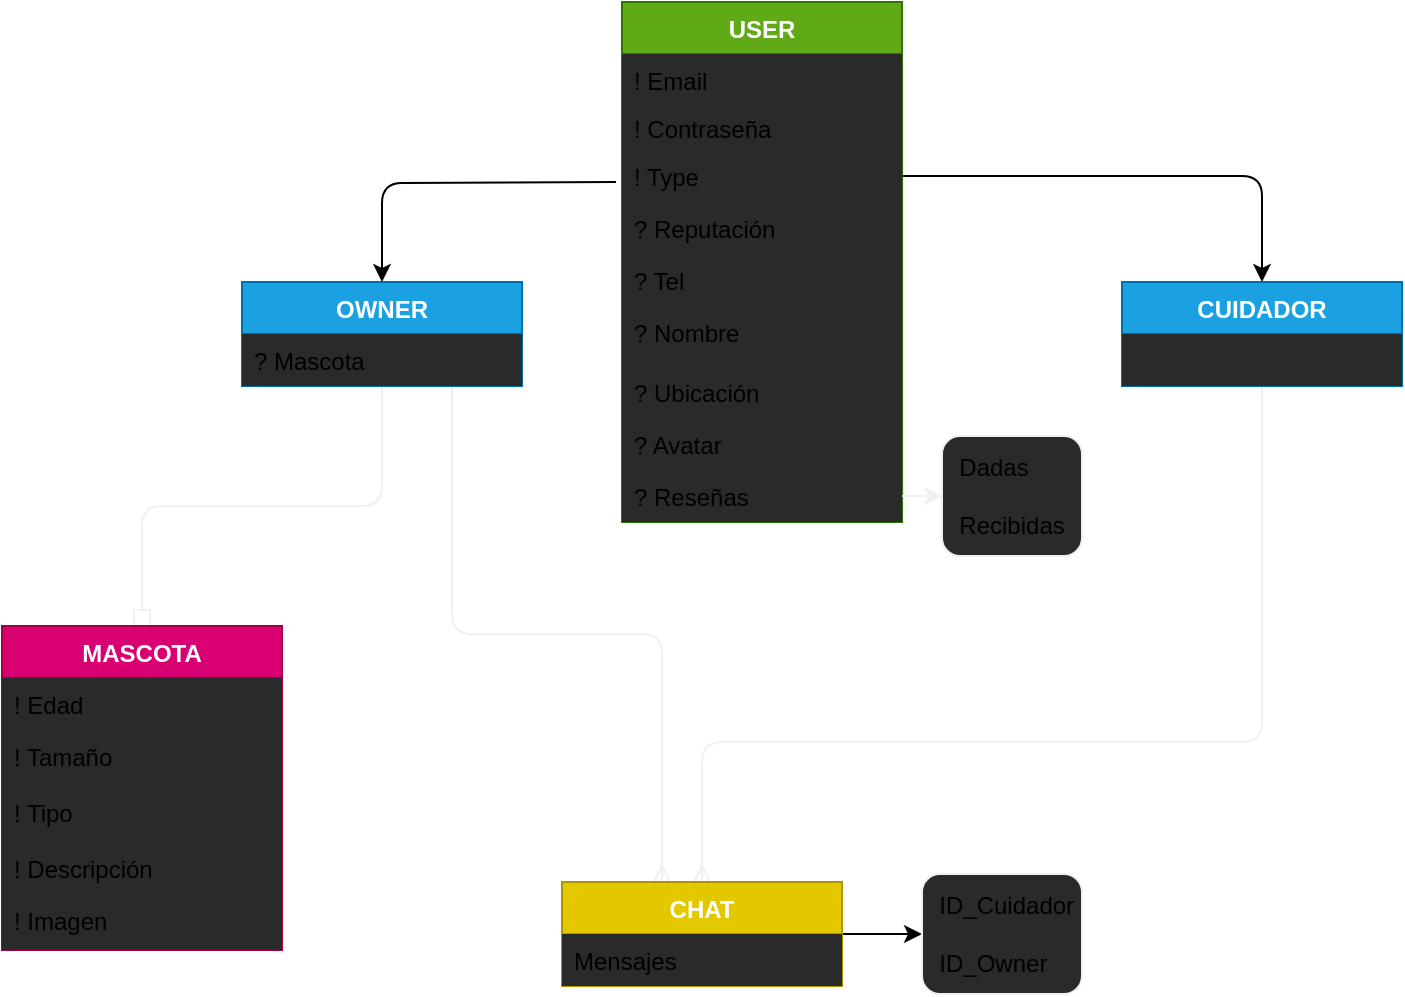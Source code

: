 <mxfile version="13.10.0" type="embed">
    <diagram id="NVehdqpk39zhvvLtluJd" name="Page-1">
        <mxGraphModel dx="953" dy="656" grid="1" gridSize="10" guides="1" tooltips="1" connect="1" arrows="1" fold="1" page="1" pageScale="1" pageWidth="850" pageHeight="1100" math="0" shadow="0">
            <root>
                <mxCell id="0"/>
                <mxCell id="1" parent="0"/>
                <mxCell id="85" style="edgeStyle=orthogonalEdgeStyle;curved=0;rounded=1;sketch=0;orthogonalLoop=1;jettySize=auto;html=1;entryX=0.5;entryY=0;entryDx=0;entryDy=0;strokeColor=#f0f0f0;endArrow=box;endFill=0;" parent="1" source="29" target="53" edge="1">
                    <mxGeometry relative="1" as="geometry"/>
                </mxCell>
                <mxCell id="98" style="rounded=1;sketch=0;orthogonalLoop=1;jettySize=auto;elbow=vertical;html=1;exitX=0.75;exitY=1;exitDx=0;exitDy=0;strokeColor=#f0f0f0;edgeStyle=elbowEdgeStyle;endArrow=ERmany;endFill=0;entryX=0.357;entryY=0;entryDx=0;entryDy=0;entryPerimeter=0;" parent="1" source="29" edge="1" target="87">
                    <mxGeometry relative="1" as="geometry">
                        <mxPoint x="540" y="380" as="targetPoint"/>
                    </mxGeometry>
                </mxCell>
                <mxCell id="29" value="OWNER" style="swimlane;fontStyle=1;childLayout=stackLayout;horizontal=1;startSize=26;fillColor=#1ba1e2;horizontalStack=0;resizeParent=1;resizeParentMax=0;resizeLast=0;collapsible=1;marginBottom=0;rounded=0;sketch=0;strokeColor=#006EAF;fontColor=#ffffff;swimlaneFillColor=#ffffff;" parent="1" vertex="1">
                    <mxGeometry x="160" y="210" width="140" height="52" as="geometry"/>
                </mxCell>
                <mxCell id="31" value="? Mascota" style="text;strokeColor=none;align=left;verticalAlign=top;spacingLeft=4;spacingRight=4;overflow=hidden;rotatable=0;points=[[0,0.5],[1,0.5]];portConstraint=eastwest;fillColor=#2a2a2a;" parent="29" vertex="1">
                    <mxGeometry y="26" width="140" height="26" as="geometry"/>
                </mxCell>
                <mxCell id="44" style="edgeStyle=orthogonalEdgeStyle;curved=0;rounded=1;sketch=0;orthogonalLoop=1;jettySize=auto;html=1;entryX=0.5;entryY=0;entryDx=0;entryDy=0;exitX=1;exitY=0.5;exitDx=0;exitDy=0;" parent="1" target="40" edge="1" source="43">
                    <mxGeometry relative="1" as="geometry">
                        <mxPoint x="492" y="80" as="sourcePoint"/>
                    </mxGeometry>
                </mxCell>
                <mxCell id="34" value="USER" style="swimlane;fontStyle=1;childLayout=stackLayout;horizontal=1;startSize=26;fillColor=#60a917;horizontalStack=0;resizeParent=1;resizeParentMax=0;resizeLast=0;collapsible=1;marginBottom=0;rounded=0;sketch=0;strokeColor=#2D7600;fontColor=#ffffff;swimlaneFillColor=#ffffff;" parent="1" vertex="1">
                    <mxGeometry x="350" y="70" width="140" height="260" as="geometry"/>
                </mxCell>
                <mxCell id="37" value="! Email" style="text;strokeColor=none;align=left;verticalAlign=top;spacingLeft=4;spacingRight=4;overflow=hidden;rotatable=0;points=[[0,0.5],[1,0.5]];portConstraint=eastwest;fillColor=#2a2a2a;" parent="34" vertex="1">
                    <mxGeometry y="26" width="140" height="24" as="geometry"/>
                </mxCell>
                <mxCell id="79" value="! Contraseña" style="text;strokeColor=none;align=left;verticalAlign=top;spacingLeft=4;spacingRight=4;overflow=hidden;rotatable=0;points=[[0,0.5],[1,0.5]];portConstraint=eastwest;fillColor=#2a2a2a;" parent="34" vertex="1">
                    <mxGeometry y="50" width="140" height="24" as="geometry"/>
                </mxCell>
                <mxCell id="43" value="! Type" style="text;strokeColor=none;align=left;verticalAlign=top;spacingLeft=4;spacingRight=4;overflow=hidden;rotatable=0;points=[[0,0.5],[1,0.5]];portConstraint=eastwest;fillColor=#2a2a2a;" parent="34" vertex="1">
                    <mxGeometry y="74" width="140" height="26" as="geometry"/>
                </mxCell>
                <mxCell id="42" value="? Reputación" style="text;strokeColor=none;align=left;verticalAlign=top;spacingLeft=4;spacingRight=4;overflow=hidden;rotatable=0;points=[[0,0.5],[1,0.5]];portConstraint=eastwest;fillColor=#2a2a2a;" parent="34" vertex="1">
                    <mxGeometry y="100" width="140" height="26" as="geometry"/>
                </mxCell>
                <mxCell id="36" value="? Tel" style="text;strokeColor=none;align=left;verticalAlign=top;spacingLeft=4;spacingRight=4;overflow=hidden;rotatable=0;points=[[0,0.5],[1,0.5]];portConstraint=eastwest;fillColor=#2a2a2a;" parent="34" vertex="1">
                    <mxGeometry y="126" width="140" height="26" as="geometry"/>
                </mxCell>
                <mxCell id="45" value="? Nombre" style="text;strokeColor=none;align=left;verticalAlign=top;spacingLeft=4;spacingRight=4;overflow=hidden;rotatable=0;points=[[0,0.5],[1,0.5]];portConstraint=eastwest;fillColor=#2a2a2a;" parent="34" vertex="1">
                    <mxGeometry y="152" width="140" height="30" as="geometry"/>
                </mxCell>
                <mxCell id="35" value="? Ubicación" style="text;strokeColor=none;align=left;verticalAlign=top;spacingLeft=4;spacingRight=4;overflow=hidden;rotatable=0;points=[[0,0.5],[1,0.5]];portConstraint=eastwest;fillColor=#2a2a2a;" parent="34" vertex="1">
                    <mxGeometry y="182" width="140" height="26" as="geometry"/>
                </mxCell>
                <mxCell id="59" value="? Avatar" style="text;strokeColor=none;align=left;verticalAlign=top;spacingLeft=4;spacingRight=4;overflow=hidden;rotatable=0;points=[[0,0.5],[1,0.5]];portConstraint=eastwest;fillColor=#2a2a2a;" parent="34" vertex="1">
                    <mxGeometry y="208" width="140" height="26" as="geometry"/>
                </mxCell>
                <mxCell id="102" value="? Reseñas" style="text;strokeColor=none;align=left;verticalAlign=top;spacingLeft=4;spacingRight=4;overflow=hidden;rotatable=0;points=[[0,0.5],[1,0.5]];portConstraint=eastwest;fillColor=#2a2a2a;" vertex="1" parent="34">
                    <mxGeometry y="234" width="140" height="26" as="geometry"/>
                </mxCell>
                <mxCell id="38" style="edgeStyle=orthogonalEdgeStyle;curved=0;rounded=1;sketch=0;orthogonalLoop=1;jettySize=auto;html=1;entryX=0.5;entryY=0;entryDx=0;entryDy=0;" parent="1" target="29" edge="1">
                    <mxGeometry relative="1" as="geometry">
                        <mxPoint x="347" y="160" as="sourcePoint"/>
                    </mxGeometry>
                </mxCell>
                <mxCell id="99" style="edgeStyle=elbowEdgeStyle;rounded=1;sketch=0;orthogonalLoop=1;jettySize=auto;elbow=vertical;html=1;exitX=0.5;exitY=1;exitDx=0;exitDy=0;strokeColor=#f0f0f0;endArrow=ERmany;endFill=0;" parent="1" source="40" edge="1" target="87">
                    <mxGeometry relative="1" as="geometry">
                        <mxPoint x="570" y="380" as="targetPoint"/>
                        <Array as="points">
                            <mxPoint x="580" y="440"/>
                        </Array>
                    </mxGeometry>
                </mxCell>
                <mxCell id="40" value="CUIDADOR" style="swimlane;fontStyle=1;childLayout=stackLayout;horizontal=1;startSize=26;fillColor=#1ba1e2;horizontalStack=0;resizeParent=1;resizeParentMax=0;resizeLast=0;collapsible=1;marginBottom=0;rounded=0;sketch=0;strokeColor=#006EAF;fontColor=#ffffff;swimlaneFillColor=#ffffff;" parent="1" vertex="1">
                    <mxGeometry x="600" y="210" width="140" height="52" as="geometry"/>
                </mxCell>
                <mxCell id="101" value="" style="text;strokeColor=none;align=left;verticalAlign=top;spacingLeft=4;spacingRight=4;overflow=hidden;rotatable=0;points=[[0,0.5],[1,0.5]];portConstraint=eastwest;fillColor=#2a2a2a;" vertex="1" parent="40">
                    <mxGeometry y="26" width="140" height="26" as="geometry"/>
                </mxCell>
                <mxCell id="53" value="MASCOTA" style="swimlane;fontStyle=1;childLayout=stackLayout;horizontal=1;startSize=26;fillColor=#d80073;horizontalStack=0;resizeParent=1;resizeParentMax=0;resizeLast=0;collapsible=1;marginBottom=0;rounded=0;sketch=0;strokeColor=#A50040;fontColor=#ffffff;swimlaneFillColor=#ffffff;" parent="1" vertex="1">
                    <mxGeometry x="40" y="382" width="140" height="162" as="geometry"/>
                </mxCell>
                <mxCell id="54" value="! Edad" style="text;strokeColor=none;align=left;verticalAlign=top;spacingLeft=4;spacingRight=4;overflow=hidden;rotatable=0;points=[[0,0.5],[1,0.5]];portConstraint=eastwest;fillColor=#2a2a2a;" parent="53" vertex="1">
                    <mxGeometry y="26" width="140" height="26" as="geometry"/>
                </mxCell>
                <mxCell id="55" value="! Tamaño" style="text;strokeColor=none;align=left;verticalAlign=top;spacingLeft=4;spacingRight=4;overflow=hidden;rotatable=0;points=[[0,0.5],[1,0.5]];portConstraint=eastwest;fillColor=#2a2a2a;" parent="53" vertex="1">
                    <mxGeometry y="52" width="140" height="28" as="geometry"/>
                </mxCell>
                <mxCell id="56" value="! Tipo" style="text;strokeColor=none;align=left;verticalAlign=top;spacingLeft=4;spacingRight=4;overflow=hidden;rotatable=0;points=[[0,0.5],[1,0.5]];portConstraint=eastwest;fillColor=#2a2a2a;" parent="53" vertex="1">
                    <mxGeometry y="80" width="140" height="28" as="geometry"/>
                </mxCell>
                <mxCell id="58" value="! Descripción" style="text;strokeColor=none;align=left;verticalAlign=top;spacingLeft=4;spacingRight=4;overflow=hidden;rotatable=0;points=[[0,0.5],[1,0.5]];portConstraint=eastwest;fillColor=#2a2a2a;" parent="53" vertex="1">
                    <mxGeometry y="108" width="140" height="26" as="geometry"/>
                </mxCell>
                <mxCell id="57" value="! Imagen" style="text;strokeColor=none;align=left;verticalAlign=top;spacingLeft=4;spacingRight=4;overflow=hidden;rotatable=0;points=[[0,0.5],[1,0.5]];portConstraint=eastwest;fillColor=#2a2a2a;" parent="53" vertex="1">
                    <mxGeometry y="134" width="140" height="28" as="geometry"/>
                </mxCell>
                <mxCell id="74" value="&amp;nbsp; Dadas&lt;br&gt;&lt;br&gt;&lt;span&gt;&amp;nbsp; Recibidas&lt;/span&gt;" style="text;html=1;whiteSpace=wrap;verticalAlign=middle;overflow=hidden;rounded=1;sketch=0;glass=0;fillColor=#2a2a2a;strokeColor=#f0f0f0;" parent="1" vertex="1">
                    <mxGeometry x="510" y="287" width="70" height="60" as="geometry"/>
                </mxCell>
                <mxCell id="78" style="edgeStyle=orthogonalEdgeStyle;curved=0;rounded=1;sketch=0;orthogonalLoop=1;jettySize=auto;html=1;entryX=0;entryY=0.5;entryDx=0;entryDy=0;strokeColor=#f0f0f0;exitX=1;exitY=0.5;exitDx=0;exitDy=0;" parent="1" source="102" target="74" edge="1">
                    <mxGeometry relative="1" as="geometry"/>
                </mxCell>
                <mxCell id="103" value="" style="edgeStyle=orthogonalEdgeStyle;rounded=0;orthogonalLoop=1;jettySize=auto;html=1;endArrow=classic;endFill=1;" edge="1" parent="1" source="87" target="90">
                    <mxGeometry relative="1" as="geometry"/>
                </mxCell>
                <mxCell id="87" value="CHAT" style="swimlane;fontStyle=1;childLayout=stackLayout;horizontal=1;startSize=26;fillColor=#e3c800;horizontalStack=0;resizeParent=1;resizeParentMax=0;resizeLast=0;collapsible=1;marginBottom=0;rounded=0;sketch=0;strokeColor=#B09500;fontColor=#ffffff;swimlaneFillColor=#ffffff;" parent="1" vertex="1">
                    <mxGeometry x="320" y="510" width="140" height="52" as="geometry"/>
                </mxCell>
                <mxCell id="88" value="Mensajes" style="text;strokeColor=none;align=left;verticalAlign=top;spacingLeft=4;spacingRight=4;overflow=hidden;rotatable=0;points=[[0,0.5],[1,0.5]];portConstraint=eastwest;fillColor=#2a2a2a;" parent="87" vertex="1">
                    <mxGeometry y="26" width="140" height="26" as="geometry"/>
                </mxCell>
                <mxCell id="90" value="&amp;nbsp; ID_Cuidador&lt;br&gt;&lt;br&gt;&lt;span&gt;&amp;nbsp; ID_Owner&lt;/span&gt;" style="text;html=1;whiteSpace=wrap;verticalAlign=middle;overflow=hidden;rounded=1;sketch=0;glass=0;fillColor=#2a2a2a;strokeColor=#f0f0f0;" parent="1" vertex="1">
                    <mxGeometry x="500" y="506" width="80" height="60" as="geometry"/>
                </mxCell>
            </root>
        </mxGraphModel>
    </diagram>
</mxfile>